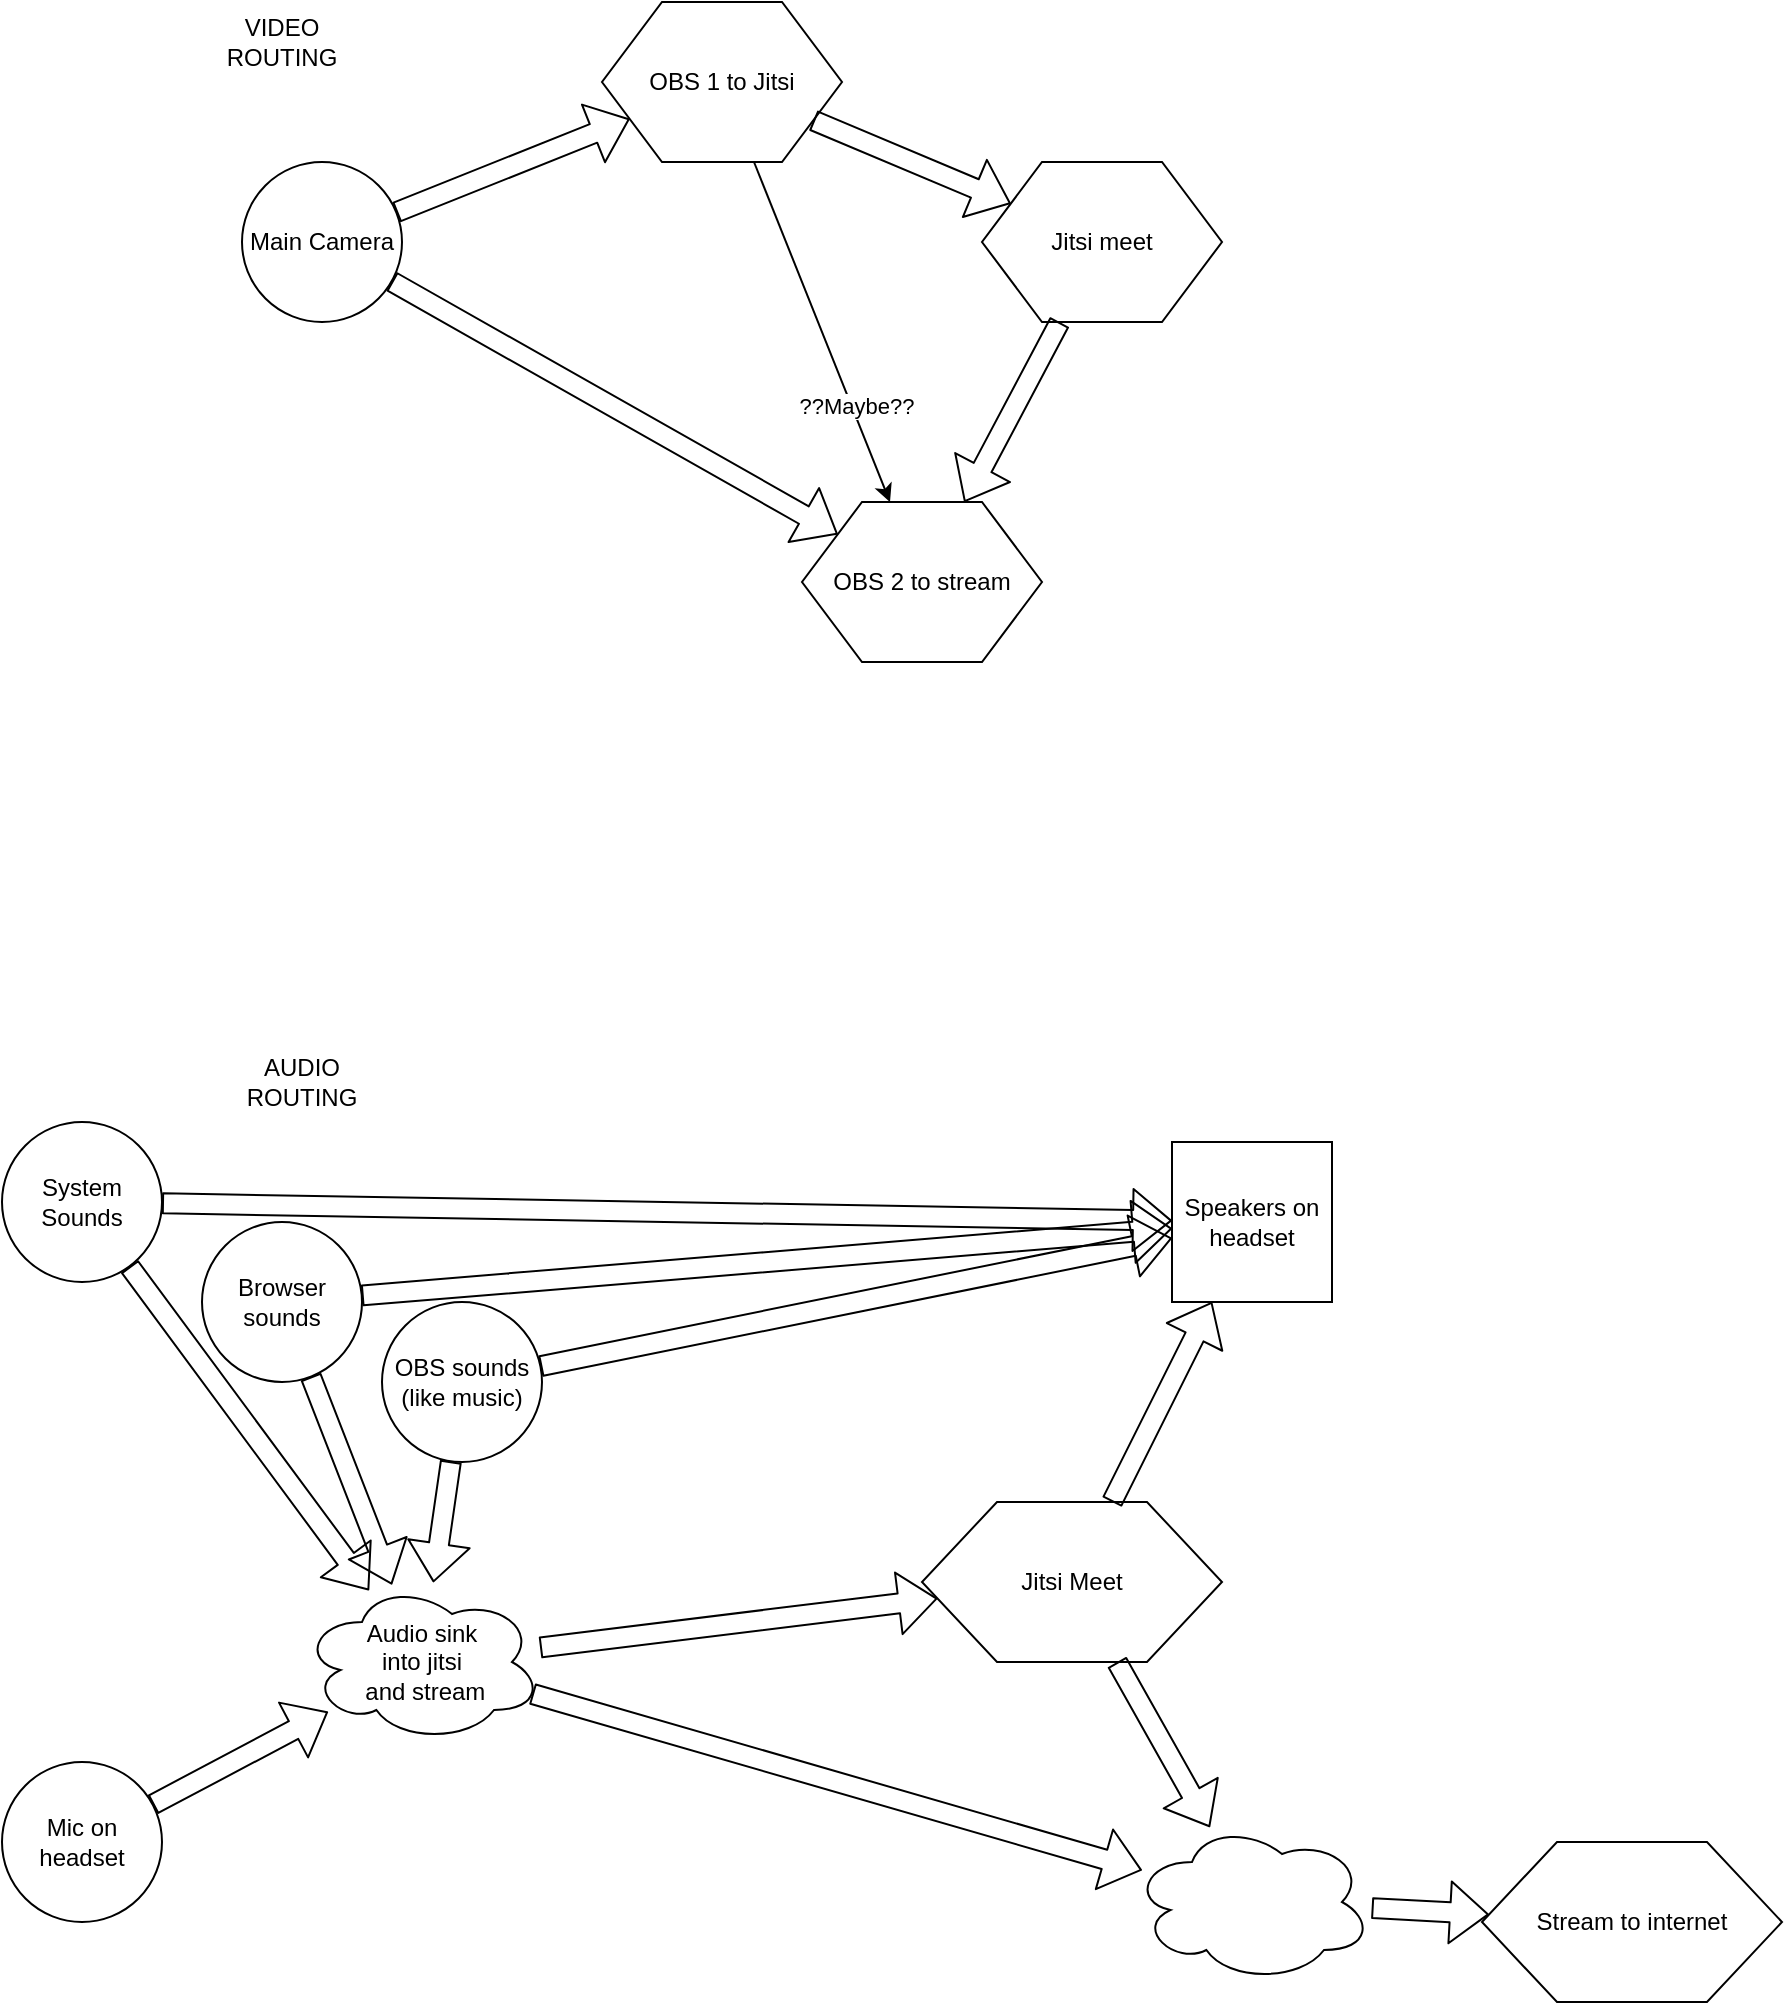 <mxfile version="13.0.9" type="device"><diagram name="Page-1" id="c7558073-3199-34d8-9f00-42111426c3f3"><mxGraphModel dx="1928" dy="1769" grid="1" gridSize="10" guides="1" tooltips="1" connect="1" arrows="1" fold="1" page="1" pageScale="1" pageWidth="826" pageHeight="1169" background="#ffffff" math="0" shadow="0"><root><mxCell id="0"/><mxCell id="1" parent="0"/><mxCell id="_Dp4C3Xfh7I36hIGmA2u-96" value="Mic on headset" style="ellipse;whiteSpace=wrap;html=1;aspect=fixed;" vertex="1" parent="1"><mxGeometry x="-80" y="-170" width="80" height="80" as="geometry"/></mxCell><mxCell id="_Dp4C3Xfh7I36hIGmA2u-98" value="Jitsi Meet" style="shape=hexagon;perimeter=hexagonPerimeter2;whiteSpace=wrap;html=1;" vertex="1" parent="1"><mxGeometry x="380" y="-300" width="150" height="80" as="geometry"/></mxCell><mxCell id="_Dp4C3Xfh7I36hIGmA2u-99" value="Speakers on headset" style="whiteSpace=wrap;html=1;aspect=fixed;" vertex="1" parent="1"><mxGeometry x="505" y="-480" width="80" height="80" as="geometry"/></mxCell><mxCell id="_Dp4C3Xfh7I36hIGmA2u-100" value="System Sounds" style="ellipse;whiteSpace=wrap;html=1;aspect=fixed;" vertex="1" parent="1"><mxGeometry x="-80" y="-490" width="80" height="80" as="geometry"/></mxCell><mxCell id="_Dp4C3Xfh7I36hIGmA2u-101" value="Browser sounds" style="ellipse;whiteSpace=wrap;html=1;aspect=fixed;" vertex="1" parent="1"><mxGeometry x="20" y="-440" width="80" height="80" as="geometry"/></mxCell><mxCell id="_Dp4C3Xfh7I36hIGmA2u-102" value="OBS sounds (like music)" style="ellipse;whiteSpace=wrap;html=1;aspect=fixed;" vertex="1" parent="1"><mxGeometry x="110" y="-400" width="80" height="80" as="geometry"/></mxCell><mxCell id="_Dp4C3Xfh7I36hIGmA2u-103" value="Stream to internet" style="shape=hexagon;perimeter=hexagonPerimeter2;whiteSpace=wrap;html=1;" vertex="1" parent="1"><mxGeometry x="660" y="-130" width="150" height="80" as="geometry"/></mxCell><mxCell id="_Dp4C3Xfh7I36hIGmA2u-105" value="" style="shape=flexArrow;endArrow=classic;html=1;" edge="1" parent="1" source="_Dp4C3Xfh7I36hIGmA2u-96" target="_Dp4C3Xfh7I36hIGmA2u-111"><mxGeometry width="50" height="50" relative="1" as="geometry"><mxPoint x="360" y="-150" as="sourcePoint"/><mxPoint x="410" y="-200" as="targetPoint"/></mxGeometry></mxCell><mxCell id="_Dp4C3Xfh7I36hIGmA2u-107" value="" style="shape=flexArrow;endArrow=classic;html=1;" edge="1" parent="1" source="_Dp4C3Xfh7I36hIGmA2u-100" target="_Dp4C3Xfh7I36hIGmA2u-111"><mxGeometry width="50" height="50" relative="1" as="geometry"><mxPoint x="120" y="-340" as="sourcePoint"/><mxPoint x="170" y="-390" as="targetPoint"/></mxGeometry></mxCell><mxCell id="_Dp4C3Xfh7I36hIGmA2u-109" value="" style="shape=flexArrow;endArrow=classic;html=1;" edge="1" parent="1" source="_Dp4C3Xfh7I36hIGmA2u-101" target="_Dp4C3Xfh7I36hIGmA2u-111"><mxGeometry width="50" height="50" relative="1" as="geometry"><mxPoint x="360" y="-150" as="sourcePoint"/><mxPoint x="410" y="-200" as="targetPoint"/></mxGeometry></mxCell><mxCell id="_Dp4C3Xfh7I36hIGmA2u-110" value="" style="shape=flexArrow;endArrow=classic;html=1;" edge="1" parent="1" source="_Dp4C3Xfh7I36hIGmA2u-102" target="_Dp4C3Xfh7I36hIGmA2u-111"><mxGeometry width="50" height="50" relative="1" as="geometry"><mxPoint x="360" y="-150" as="sourcePoint"/><mxPoint x="410" y="-200" as="targetPoint"/></mxGeometry></mxCell><mxCell id="_Dp4C3Xfh7I36hIGmA2u-111" value="&lt;div&gt;Audio sink&lt;/div&gt;&lt;div&gt;into jitsi&lt;/div&gt;&amp;nbsp;and stream" style="ellipse;shape=cloud;whiteSpace=wrap;html=1;" vertex="1" parent="1"><mxGeometry x="70" y="-260" width="120" height="80" as="geometry"/></mxCell><mxCell id="_Dp4C3Xfh7I36hIGmA2u-112" value="" style="shape=flexArrow;endArrow=classic;html=1;" edge="1" parent="1" source="_Dp4C3Xfh7I36hIGmA2u-111" target="_Dp4C3Xfh7I36hIGmA2u-98"><mxGeometry width="50" height="50" relative="1" as="geometry"><mxPoint x="360" y="-150" as="sourcePoint"/><mxPoint x="410" y="-200" as="targetPoint"/></mxGeometry></mxCell><mxCell id="_Dp4C3Xfh7I36hIGmA2u-114" value="" style="shape=flexArrow;endArrow=classic;html=1;" edge="1" parent="1" source="_Dp4C3Xfh7I36hIGmA2u-98" target="_Dp4C3Xfh7I36hIGmA2u-99"><mxGeometry width="50" height="50" relative="1" as="geometry"><mxPoint x="360" y="-260" as="sourcePoint"/><mxPoint x="548.154" y="-550.787" as="targetPoint"/></mxGeometry></mxCell><mxCell id="_Dp4C3Xfh7I36hIGmA2u-115" value="" style="shape=flexArrow;endArrow=classic;html=1;" edge="1" parent="1" source="_Dp4C3Xfh7I36hIGmA2u-100" target="_Dp4C3Xfh7I36hIGmA2u-99"><mxGeometry width="50" height="50" relative="1" as="geometry"><mxPoint x="360" y="-260" as="sourcePoint"/><mxPoint x="510.792" y="-567.113" as="targetPoint"/></mxGeometry></mxCell><mxCell id="_Dp4C3Xfh7I36hIGmA2u-116" value="" style="shape=flexArrow;endArrow=classic;html=1;" edge="1" parent="1" source="_Dp4C3Xfh7I36hIGmA2u-101" target="_Dp4C3Xfh7I36hIGmA2u-99"><mxGeometry width="50" height="50" relative="1" as="geometry"><mxPoint x="360" y="-260" as="sourcePoint"/><mxPoint x="518.231" y="-561.284" as="targetPoint"/></mxGeometry></mxCell><mxCell id="_Dp4C3Xfh7I36hIGmA2u-117" value="" style="shape=flexArrow;endArrow=classic;html=1;" edge="1" parent="1" source="_Dp4C3Xfh7I36hIGmA2u-102" target="_Dp4C3Xfh7I36hIGmA2u-99"><mxGeometry width="50" height="50" relative="1" as="geometry"><mxPoint x="358" y="-360" as="sourcePoint"/><mxPoint x="537.2" y="-566" as="targetPoint"/></mxGeometry></mxCell><mxCell id="_Dp4C3Xfh7I36hIGmA2u-120" value="" style="shape=flexArrow;endArrow=classic;html=1;" edge="1" parent="1" source="_Dp4C3Xfh7I36hIGmA2u-111" target="_Dp4C3Xfh7I36hIGmA2u-135"><mxGeometry width="50" height="50" relative="1" as="geometry"><mxPoint x="680" y="-170" as="sourcePoint"/><mxPoint x="570" y="-320" as="targetPoint"/></mxGeometry></mxCell><mxCell id="_Dp4C3Xfh7I36hIGmA2u-121" value="" style="shape=flexArrow;endArrow=classic;html=1;" edge="1" parent="1" source="_Dp4C3Xfh7I36hIGmA2u-98" target="_Dp4C3Xfh7I36hIGmA2u-135"><mxGeometry width="50" height="50" relative="1" as="geometry"><mxPoint x="360" y="-180" as="sourcePoint"/><mxPoint x="410" y="-230" as="targetPoint"/></mxGeometry></mxCell><mxCell id="_Dp4C3Xfh7I36hIGmA2u-123" value="AUDIO ROUTING" style="text;html=1;strokeColor=none;fillColor=none;align=center;verticalAlign=middle;whiteSpace=wrap;rounded=0;" vertex="1" parent="1"><mxGeometry x="50" y="-520" width="40" height="20" as="geometry"/></mxCell><mxCell id="_Dp4C3Xfh7I36hIGmA2u-124" value="VIDEO ROUTING" style="text;html=1;strokeColor=none;fillColor=none;align=center;verticalAlign=middle;whiteSpace=wrap;rounded=0;" vertex="1" parent="1"><mxGeometry x="40" y="-1040" width="40" height="20" as="geometry"/></mxCell><mxCell id="_Dp4C3Xfh7I36hIGmA2u-125" value="Main Camera" style="ellipse;whiteSpace=wrap;html=1;aspect=fixed;" vertex="1" parent="1"><mxGeometry x="40" y="-970" width="80" height="80" as="geometry"/></mxCell><mxCell id="_Dp4C3Xfh7I36hIGmA2u-126" value="&lt;div&gt;OBS 1 to Jitsi&lt;/div&gt;" style="shape=hexagon;perimeter=hexagonPerimeter2;whiteSpace=wrap;html=1;" vertex="1" parent="1"><mxGeometry x="220" y="-1050" width="120" height="80" as="geometry"/></mxCell><mxCell id="_Dp4C3Xfh7I36hIGmA2u-127" value="" style="shape=flexArrow;endArrow=classic;html=1;" edge="1" parent="1" source="_Dp4C3Xfh7I36hIGmA2u-125" target="_Dp4C3Xfh7I36hIGmA2u-126"><mxGeometry width="50" height="50" relative="1" as="geometry"><mxPoint x="390" y="-700" as="sourcePoint"/><mxPoint x="440" y="-750" as="targetPoint"/></mxGeometry></mxCell><mxCell id="_Dp4C3Xfh7I36hIGmA2u-128" value="Jitsi meet" style="shape=hexagon;perimeter=hexagonPerimeter2;whiteSpace=wrap;html=1;" vertex="1" parent="1"><mxGeometry x="410" y="-970" width="120" height="80" as="geometry"/></mxCell><mxCell id="_Dp4C3Xfh7I36hIGmA2u-129" value="" style="shape=flexArrow;endArrow=classic;html=1;" edge="1" parent="1" source="_Dp4C3Xfh7I36hIGmA2u-126" target="_Dp4C3Xfh7I36hIGmA2u-128"><mxGeometry width="50" height="50" relative="1" as="geometry"><mxPoint x="390" y="-700" as="sourcePoint"/><mxPoint x="440" y="-750" as="targetPoint"/></mxGeometry></mxCell><mxCell id="_Dp4C3Xfh7I36hIGmA2u-130" value="&lt;div&gt;OBS 2 to stream&lt;/div&gt;" style="shape=hexagon;perimeter=hexagonPerimeter2;whiteSpace=wrap;html=1;" vertex="1" parent="1"><mxGeometry x="320" y="-800" width="120" height="80" as="geometry"/></mxCell><mxCell id="_Dp4C3Xfh7I36hIGmA2u-131" value="" style="shape=flexArrow;endArrow=classic;html=1;" edge="1" parent="1" source="_Dp4C3Xfh7I36hIGmA2u-128" target="_Dp4C3Xfh7I36hIGmA2u-130"><mxGeometry width="50" height="50" relative="1" as="geometry"><mxPoint x="390" y="-700" as="sourcePoint"/><mxPoint x="440" y="-750" as="targetPoint"/></mxGeometry></mxCell><mxCell id="_Dp4C3Xfh7I36hIGmA2u-132" value="" style="shape=flexArrow;endArrow=classic;html=1;" edge="1" parent="1" source="_Dp4C3Xfh7I36hIGmA2u-125" target="_Dp4C3Xfh7I36hIGmA2u-130"><mxGeometry width="50" height="50" relative="1" as="geometry"><mxPoint x="390" y="-700" as="sourcePoint"/><mxPoint x="440" y="-750" as="targetPoint"/></mxGeometry></mxCell><mxCell id="_Dp4C3Xfh7I36hIGmA2u-133" value="" style="endArrow=classic;html=1;" edge="1" parent="1" source="_Dp4C3Xfh7I36hIGmA2u-126" target="_Dp4C3Xfh7I36hIGmA2u-130"><mxGeometry width="50" height="50" relative="1" as="geometry"><mxPoint x="390" y="-770" as="sourcePoint"/><mxPoint x="440" y="-820" as="targetPoint"/></mxGeometry></mxCell><mxCell id="_Dp4C3Xfh7I36hIGmA2u-134" value="??Maybe??" style="edgeLabel;html=1;align=center;verticalAlign=middle;resizable=0;points=[];" vertex="1" connectable="0" parent="_Dp4C3Xfh7I36hIGmA2u-133"><mxGeometry x="0.444" y="2" relative="1" as="geometry"><mxPoint as="offset"/></mxGeometry></mxCell><mxCell id="_Dp4C3Xfh7I36hIGmA2u-135" value="" style="ellipse;shape=cloud;whiteSpace=wrap;html=1;" vertex="1" parent="1"><mxGeometry x="485" y="-140" width="120" height="80" as="geometry"/></mxCell><mxCell id="_Dp4C3Xfh7I36hIGmA2u-136" value="" style="shape=flexArrow;endArrow=classic;html=1;" edge="1" parent="1" source="_Dp4C3Xfh7I36hIGmA2u-135" target="_Dp4C3Xfh7I36hIGmA2u-103"><mxGeometry width="50" height="50" relative="1" as="geometry"><mxPoint x="390" y="-240" as="sourcePoint"/><mxPoint x="440" y="-290" as="targetPoint"/></mxGeometry></mxCell></root></mxGraphModel></diagram></mxfile>
